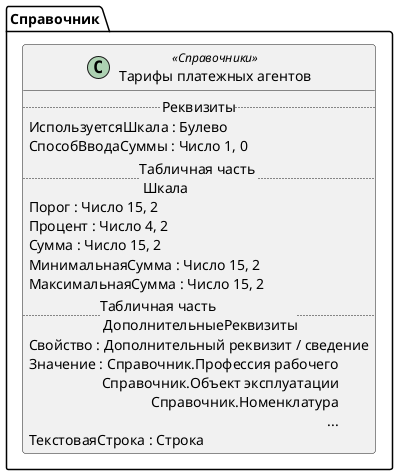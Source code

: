 ﻿@startuml ТарифыПлатежныхАгентов
'!include templates.wsd
'..\include templates.wsd
class Справочник.ТарифыПлатежныхАгентов as "Тарифы платежных агентов" <<Справочники>>
{
..Реквизиты..
ИспользуетсяШкала : Булево
СпособВводаСуммы : Число 1, 0
..Табличная часть \n Шкала..
Порог : Число 15, 2
Процент : Число 4, 2
Сумма : Число 15, 2
МинимальнаяСумма : Число 15, 2
МаксимальнаяСумма : Число 15, 2
..Табличная часть \n ДополнительныеРеквизиты..
Свойство : Дополнительный реквизит / сведение
Значение : Справочник.Профессия рабочего\rСправочник.Объект эксплуатации\rСправочник.Номенклатура\r...
ТекстоваяСтрока : Строка
}
@enduml
